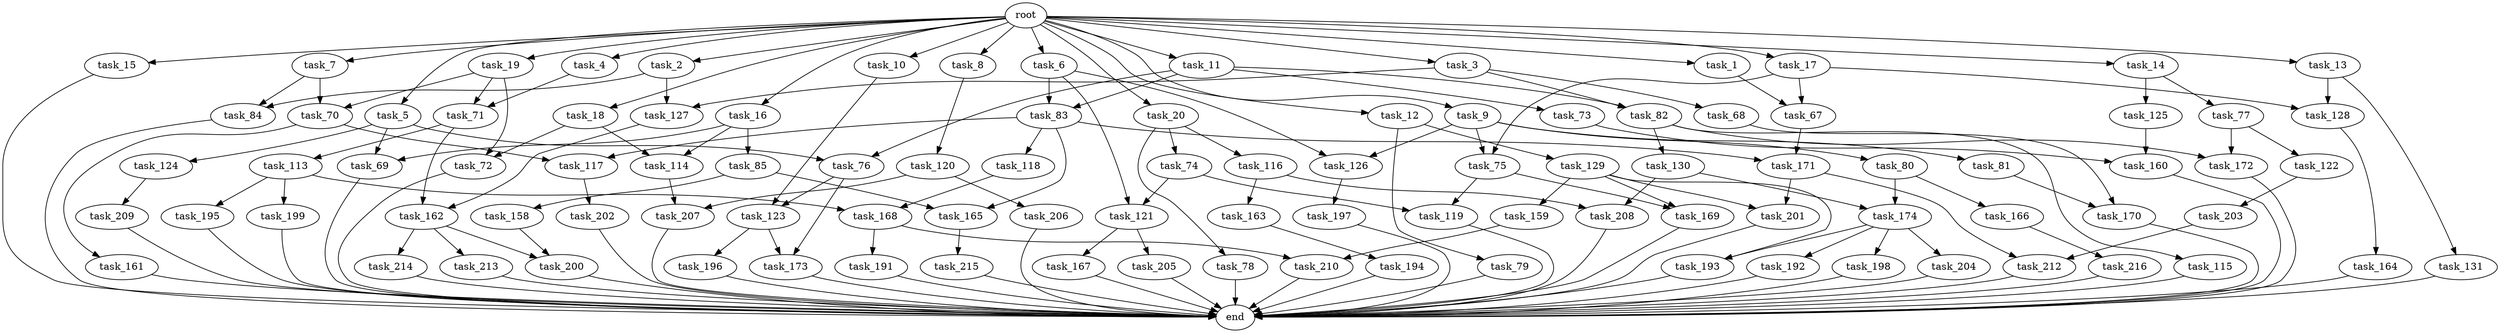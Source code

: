 digraph G {
  root [size="0.000000"];
  task_1 [size="102.400000"];
  task_2 [size="102.400000"];
  task_3 [size="102.400000"];
  task_4 [size="102.400000"];
  task_5 [size="102.400000"];
  task_6 [size="102.400000"];
  task_7 [size="102.400000"];
  task_8 [size="102.400000"];
  task_9 [size="102.400000"];
  task_10 [size="102.400000"];
  task_11 [size="102.400000"];
  task_12 [size="102.400000"];
  task_13 [size="102.400000"];
  task_14 [size="102.400000"];
  task_15 [size="102.400000"];
  task_16 [size="102.400000"];
  task_17 [size="102.400000"];
  task_18 [size="102.400000"];
  task_19 [size="102.400000"];
  task_20 [size="102.400000"];
  task_67 [size="58411555225.600006"];
  task_68 [size="69578470195.199997"];
  task_69 [size="24910810316.800003"];
  task_70 [size="68719476736.000000"];
  task_71 [size="68719476736.000000"];
  task_72 [size="17179869184.000000"];
  task_73 [size="54975581388.800003"];
  task_74 [size="54975581388.800003"];
  task_75 [size="124554051584.000000"];
  task_76 [size="76450417868.800003"];
  task_77 [size="69578470195.199997"];
  task_78 [size="54975581388.800003"];
  task_79 [size="69578470195.199997"];
  task_80 [size="69578470195.199997"];
  task_81 [size="69578470195.199997"];
  task_82 [size="124554051584.000000"];
  task_83 [size="97066260889.600006"];
  task_84 [size="97066260889.600006"];
  task_85 [size="3435973836.800000"];
  task_113 [size="42090679500.800003"];
  task_114 [size="6871947673.600000"];
  task_115 [size="30923764531.200001"];
  task_116 [size="54975581388.800003"];
  task_117 [size="97066260889.600006"];
  task_118 [size="54975581388.800003"];
  task_119 [size="89335319756.800003"];
  task_120 [size="3435973836.800000"];
  task_121 [size="45526653337.600006"];
  task_122 [size="21474836480.000000"];
  task_123 [size="34359738368.000000"];
  task_124 [size="21474836480.000000"];
  task_125 [size="69578470195.199997"];
  task_126 [size="111669149696.000000"];
  task_127 [size="111669149696.000000"];
  task_128 [size="85899345920.000000"];
  task_129 [size="69578470195.199997"];
  task_130 [size="30923764531.200001"];
  task_131 [size="30923764531.200001"];
  task_158 [size="42090679500.800003"];
  task_159 [size="7730941132.800000"];
  task_160 [size="107374182400.000000"];
  task_161 [size="42090679500.800003"];
  task_162 [size="63565515980.800003"];
  task_163 [size="7730941132.800000"];
  task_164 [size="54975581388.800003"];
  task_165 [size="97066260889.600006"];
  task_166 [size="30923764531.200001"];
  task_167 [size="30923764531.200001"];
  task_168 [size="99643241267.200012"];
  task_169 [size="93630287052.800003"];
  task_170 [size="100502234726.400009"];
  task_171 [size="58411555225.600006"];
  task_172 [size="52398601011.200005"];
  task_173 [size="34359738368.000000"];
  task_174 [size="44667659878.400002"];
  task_191 [size="42090679500.800003"];
  task_192 [size="69578470195.199997"];
  task_193 [size="77309411328.000000"];
  task_194 [size="13743895347.200001"];
  task_195 [size="85899345920.000000"];
  task_196 [size="30923764531.200001"];
  task_197 [size="69578470195.199997"];
  task_198 [size="69578470195.199997"];
  task_199 [size="85899345920.000000"];
  task_200 [size="52398601011.200005"];
  task_201 [size="77309411328.000000"];
  task_202 [size="42090679500.800003"];
  task_203 [size="13743895347.200001"];
  task_204 [size="69578470195.199997"];
  task_205 [size="30923764531.200001"];
  task_206 [size="85899345920.000000"];
  task_207 [size="116823110451.200012"];
  task_208 [size="21474836480.000000"];
  task_209 [size="3435973836.800000"];
  task_210 [size="127990025420.800003"];
  task_212 [size="111669149696.000000"];
  task_213 [size="21474836480.000000"];
  task_214 [size="21474836480.000000"];
  task_215 [size="85899345920.000000"];
  task_216 [size="13743895347.200001"];
  end [size="0.000000"];

  root -> task_1 [size="1.000000"];
  root -> task_2 [size="1.000000"];
  root -> task_3 [size="1.000000"];
  root -> task_4 [size="1.000000"];
  root -> task_5 [size="1.000000"];
  root -> task_6 [size="1.000000"];
  root -> task_7 [size="1.000000"];
  root -> task_8 [size="1.000000"];
  root -> task_9 [size="1.000000"];
  root -> task_10 [size="1.000000"];
  root -> task_11 [size="1.000000"];
  root -> task_12 [size="1.000000"];
  root -> task_13 [size="1.000000"];
  root -> task_14 [size="1.000000"];
  root -> task_15 [size="1.000000"];
  root -> task_16 [size="1.000000"];
  root -> task_17 [size="1.000000"];
  root -> task_18 [size="1.000000"];
  root -> task_19 [size="1.000000"];
  root -> task_20 [size="1.000000"];
  task_1 -> task_67 [size="33554432.000000"];
  task_2 -> task_84 [size="411041792.000000"];
  task_2 -> task_127 [size="411041792.000000"];
  task_3 -> task_68 [size="679477248.000000"];
  task_3 -> task_82 [size="679477248.000000"];
  task_3 -> task_127 [size="679477248.000000"];
  task_4 -> task_71 [size="536870912.000000"];
  task_5 -> task_69 [size="209715200.000000"];
  task_5 -> task_76 [size="209715200.000000"];
  task_5 -> task_124 [size="209715200.000000"];
  task_6 -> task_83 [size="411041792.000000"];
  task_6 -> task_121 [size="411041792.000000"];
  task_6 -> task_126 [size="411041792.000000"];
  task_7 -> task_70 [size="536870912.000000"];
  task_7 -> task_84 [size="536870912.000000"];
  task_8 -> task_120 [size="33554432.000000"];
  task_9 -> task_75 [size="679477248.000000"];
  task_9 -> task_80 [size="679477248.000000"];
  task_9 -> task_81 [size="679477248.000000"];
  task_9 -> task_126 [size="679477248.000000"];
  task_10 -> task_123 [size="301989888.000000"];
  task_11 -> task_73 [size="536870912.000000"];
  task_11 -> task_76 [size="536870912.000000"];
  task_11 -> task_82 [size="536870912.000000"];
  task_11 -> task_83 [size="536870912.000000"];
  task_12 -> task_79 [size="679477248.000000"];
  task_12 -> task_129 [size="679477248.000000"];
  task_13 -> task_128 [size="301989888.000000"];
  task_13 -> task_131 [size="301989888.000000"];
  task_14 -> task_77 [size="679477248.000000"];
  task_14 -> task_125 [size="679477248.000000"];
  task_15 -> end [size="1.000000"];
  task_16 -> task_69 [size="33554432.000000"];
  task_16 -> task_85 [size="33554432.000000"];
  task_16 -> task_114 [size="33554432.000000"];
  task_17 -> task_67 [size="536870912.000000"];
  task_17 -> task_75 [size="536870912.000000"];
  task_17 -> task_128 [size="536870912.000000"];
  task_18 -> task_72 [size="33554432.000000"];
  task_18 -> task_114 [size="33554432.000000"];
  task_19 -> task_70 [size="134217728.000000"];
  task_19 -> task_71 [size="134217728.000000"];
  task_19 -> task_72 [size="134217728.000000"];
  task_20 -> task_74 [size="536870912.000000"];
  task_20 -> task_78 [size="536870912.000000"];
  task_20 -> task_116 [size="536870912.000000"];
  task_67 -> task_171 [size="33554432.000000"];
  task_68 -> task_170 [size="301989888.000000"];
  task_69 -> end [size="1.000000"];
  task_70 -> task_117 [size="411041792.000000"];
  task_70 -> task_161 [size="411041792.000000"];
  task_71 -> task_113 [size="411041792.000000"];
  task_71 -> task_162 [size="411041792.000000"];
  task_72 -> end [size="1.000000"];
  task_73 -> task_160 [size="209715200.000000"];
  task_74 -> task_119 [size="33554432.000000"];
  task_74 -> task_121 [size="33554432.000000"];
  task_75 -> task_119 [size="838860800.000000"];
  task_75 -> task_169 [size="838860800.000000"];
  task_76 -> task_123 [size="33554432.000000"];
  task_76 -> task_173 [size="33554432.000000"];
  task_77 -> task_122 [size="209715200.000000"];
  task_77 -> task_172 [size="209715200.000000"];
  task_78 -> end [size="1.000000"];
  task_79 -> end [size="1.000000"];
  task_80 -> task_166 [size="301989888.000000"];
  task_80 -> task_174 [size="301989888.000000"];
  task_81 -> task_170 [size="679477248.000000"];
  task_82 -> task_115 [size="301989888.000000"];
  task_82 -> task_130 [size="301989888.000000"];
  task_82 -> task_172 [size="301989888.000000"];
  task_83 -> task_117 [size="536870912.000000"];
  task_83 -> task_118 [size="536870912.000000"];
  task_83 -> task_165 [size="536870912.000000"];
  task_83 -> task_171 [size="536870912.000000"];
  task_84 -> end [size="1.000000"];
  task_85 -> task_158 [size="411041792.000000"];
  task_85 -> task_165 [size="411041792.000000"];
  task_113 -> task_168 [size="838860800.000000"];
  task_113 -> task_195 [size="838860800.000000"];
  task_113 -> task_199 [size="838860800.000000"];
  task_114 -> task_207 [size="301989888.000000"];
  task_115 -> end [size="1.000000"];
  task_116 -> task_163 [size="75497472.000000"];
  task_116 -> task_208 [size="75497472.000000"];
  task_117 -> task_202 [size="411041792.000000"];
  task_118 -> task_168 [size="134217728.000000"];
  task_119 -> end [size="1.000000"];
  task_120 -> task_206 [size="838860800.000000"];
  task_120 -> task_207 [size="838860800.000000"];
  task_121 -> task_167 [size="301989888.000000"];
  task_121 -> task_205 [size="301989888.000000"];
  task_122 -> task_203 [size="134217728.000000"];
  task_123 -> task_173 [size="301989888.000000"];
  task_123 -> task_196 [size="301989888.000000"];
  task_124 -> task_209 [size="33554432.000000"];
  task_125 -> task_160 [size="838860800.000000"];
  task_126 -> task_197 [size="679477248.000000"];
  task_127 -> task_162 [size="209715200.000000"];
  task_128 -> task_164 [size="536870912.000000"];
  task_129 -> task_159 [size="75497472.000000"];
  task_129 -> task_169 [size="75497472.000000"];
  task_129 -> task_193 [size="75497472.000000"];
  task_129 -> task_201 [size="75497472.000000"];
  task_130 -> task_174 [size="134217728.000000"];
  task_130 -> task_208 [size="134217728.000000"];
  task_131 -> end [size="1.000000"];
  task_158 -> task_200 [size="301989888.000000"];
  task_159 -> task_210 [size="838860800.000000"];
  task_160 -> end [size="1.000000"];
  task_161 -> end [size="1.000000"];
  task_162 -> task_200 [size="209715200.000000"];
  task_162 -> task_213 [size="209715200.000000"];
  task_162 -> task_214 [size="209715200.000000"];
  task_163 -> task_194 [size="134217728.000000"];
  task_164 -> end [size="1.000000"];
  task_165 -> task_215 [size="838860800.000000"];
  task_166 -> task_216 [size="134217728.000000"];
  task_167 -> end [size="1.000000"];
  task_168 -> task_191 [size="411041792.000000"];
  task_168 -> task_210 [size="411041792.000000"];
  task_169 -> end [size="1.000000"];
  task_170 -> end [size="1.000000"];
  task_171 -> task_201 [size="679477248.000000"];
  task_171 -> task_212 [size="679477248.000000"];
  task_172 -> end [size="1.000000"];
  task_173 -> end [size="1.000000"];
  task_174 -> task_192 [size="679477248.000000"];
  task_174 -> task_193 [size="679477248.000000"];
  task_174 -> task_198 [size="679477248.000000"];
  task_174 -> task_204 [size="679477248.000000"];
  task_191 -> end [size="1.000000"];
  task_192 -> end [size="1.000000"];
  task_193 -> end [size="1.000000"];
  task_194 -> end [size="1.000000"];
  task_195 -> end [size="1.000000"];
  task_196 -> end [size="1.000000"];
  task_197 -> end [size="1.000000"];
  task_198 -> end [size="1.000000"];
  task_199 -> end [size="1.000000"];
  task_200 -> end [size="1.000000"];
  task_201 -> end [size="1.000000"];
  task_202 -> end [size="1.000000"];
  task_203 -> task_212 [size="411041792.000000"];
  task_204 -> end [size="1.000000"];
  task_205 -> end [size="1.000000"];
  task_206 -> end [size="1.000000"];
  task_207 -> end [size="1.000000"];
  task_208 -> end [size="1.000000"];
  task_209 -> end [size="1.000000"];
  task_210 -> end [size="1.000000"];
  task_212 -> end [size="1.000000"];
  task_213 -> end [size="1.000000"];
  task_214 -> end [size="1.000000"];
  task_215 -> end [size="1.000000"];
  task_216 -> end [size="1.000000"];
}
